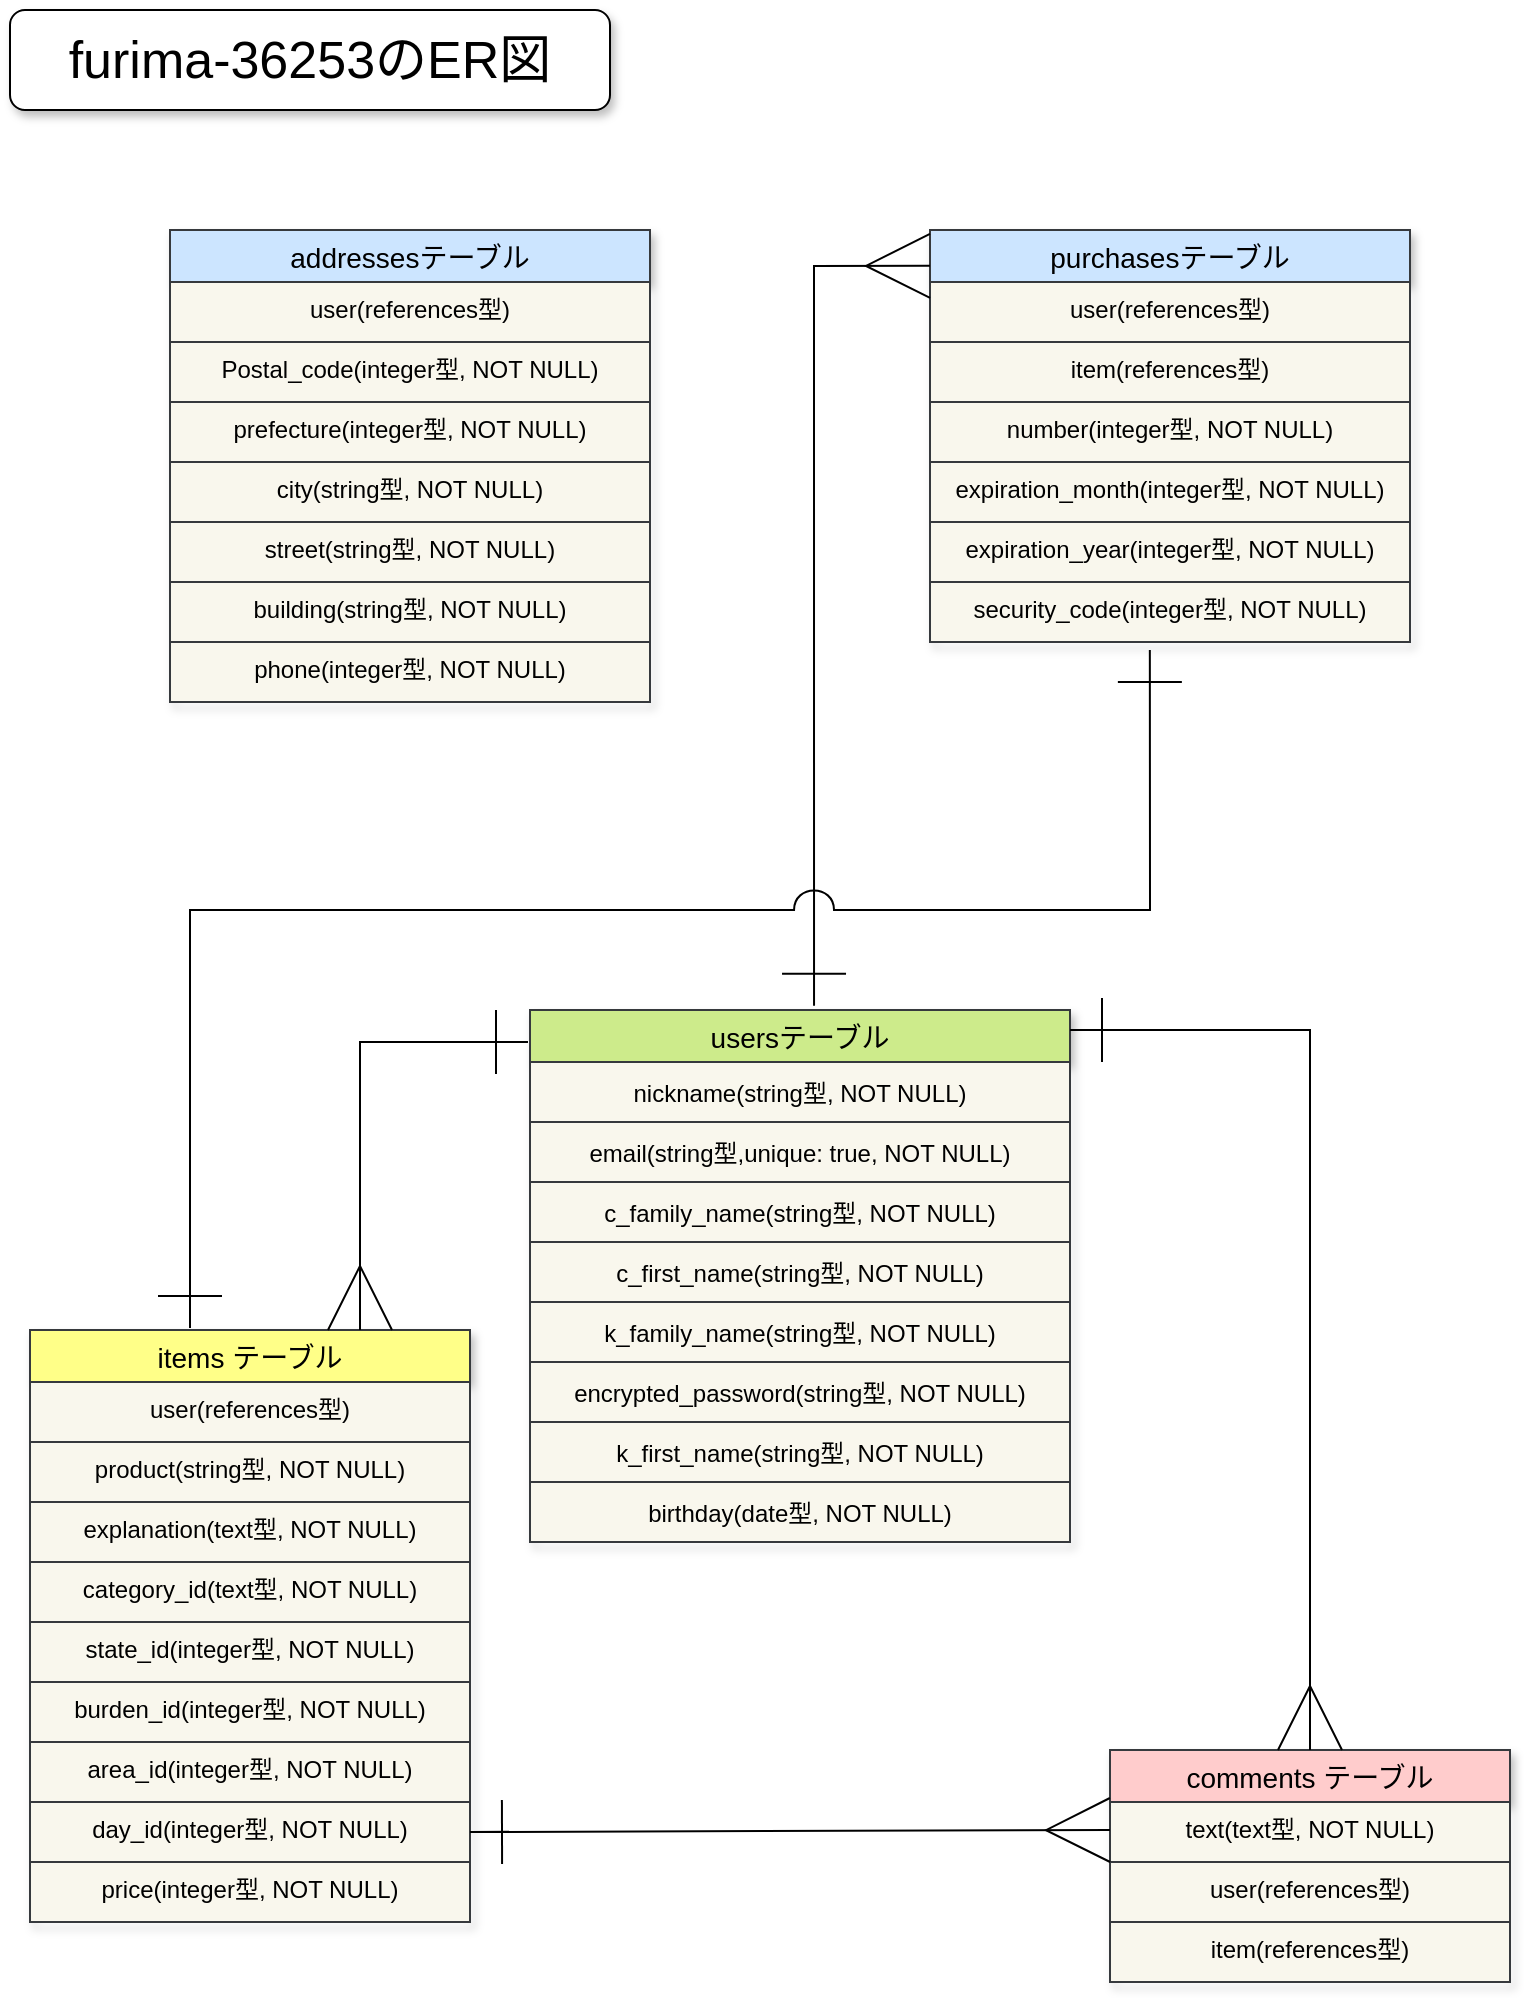 <mxfile>
    <diagram id="JIKCbEdN0vsEGjFYZvYh" name="ページ1">
        <mxGraphModel dx="607" dy="493" grid="1" gridSize="10" guides="1" tooltips="1" connect="1" arrows="1" fold="1" page="1" pageScale="1" pageWidth="827" pageHeight="1169" math="0" shadow="0">
            <root>
                <mxCell id="0"/>
                <mxCell id="1" parent="0"/>
                <mxCell id="2" value="usersテーブル" style="swimlane;fontStyle=0;childLayout=stackLayout;horizontal=1;startSize=26;horizontalStack=0;resizeParent=1;resizeParentMax=0;resizeLast=0;collapsible=1;marginBottom=0;align=center;fontSize=14;verticalAlign=middle;direction=east;fillColor=#cdeb8b;strokeColor=#36393d;shadow=1;" parent="1" vertex="1">
                    <mxGeometry x="270" y="550" width="270" height="266" as="geometry">
                        <mxRectangle x="310" y="560" width="120" height="26" as="alternateBounds"/>
                    </mxGeometry>
                </mxCell>
                <mxCell id="3" value="nickname(string型, NOT NULL)" style="text;strokeColor=#36393d;fillColor=#f9f7ed;spacingLeft=4;spacingRight=4;overflow=hidden;rotatable=0;points=[[0,0.5],[1,0.5]];portConstraint=eastwest;fontSize=12;verticalAlign=middle;align=center;" parent="2" vertex="1">
                    <mxGeometry y="26" width="270" height="30" as="geometry"/>
                </mxCell>
                <mxCell id="4" value="email(string型,unique: true, NOT NULL)" style="text;strokeColor=#36393d;fillColor=#f9f7ed;spacingLeft=4;spacingRight=4;overflow=hidden;rotatable=0;points=[[0,0.5],[1,0.5]];portConstraint=eastwest;fontSize=12;verticalAlign=middle;align=center;" parent="2" vertex="1">
                    <mxGeometry y="56" width="270" height="30" as="geometry"/>
                </mxCell>
                <mxCell id="25" value="c_family_name(string型, NOT NULL)" style="text;strokeColor=#36393d;fillColor=#f9f7ed;spacingLeft=4;spacingRight=4;overflow=hidden;rotatable=0;points=[[0,0.5],[1,0.5]];portConstraint=eastwest;fontSize=12;verticalAlign=middle;shadow=0;align=center;" parent="2" vertex="1">
                    <mxGeometry y="86" width="270" height="30" as="geometry"/>
                </mxCell>
                <mxCell id="24" value="c_first_name(string型, NOT NULL)" style="text;strokeColor=#36393d;fillColor=#f9f7ed;spacingLeft=4;spacingRight=4;overflow=hidden;rotatable=0;points=[[0,0.5],[1,0.5]];portConstraint=eastwest;fontSize=12;verticalAlign=middle;shadow=0;align=center;" parent="2" vertex="1">
                    <mxGeometry y="116" width="270" height="30" as="geometry"/>
                </mxCell>
                <mxCell id="32" value="k_family_name(string型, NOT NULL)" style="text;strokeColor=#36393d;fillColor=#f9f7ed;spacingLeft=4;spacingRight=4;overflow=hidden;rotatable=0;points=[[0,0.5],[1,0.5]];portConstraint=eastwest;fontSize=12;verticalAlign=middle;shadow=0;align=center;" parent="2" vertex="1">
                    <mxGeometry y="146" width="270" height="30" as="geometry"/>
                </mxCell>
                <mxCell id="23" value="encrypted_password(string型, NOT NULL)" style="text;strokeColor=#36393d;fillColor=#f9f7ed;spacingLeft=4;spacingRight=4;overflow=hidden;rotatable=0;points=[[0,0.5],[1,0.5]];portConstraint=eastwest;fontSize=12;verticalAlign=middle;shadow=0;align=center;" parent="2" vertex="1">
                    <mxGeometry y="176" width="270" height="30" as="geometry"/>
                </mxCell>
                <mxCell id="31" value="k_first_name(string型, NOT NULL)" style="text;strokeColor=#36393d;fillColor=#f9f7ed;spacingLeft=4;spacingRight=4;overflow=hidden;rotatable=0;points=[[0,0.5],[1,0.5]];portConstraint=eastwest;fontSize=12;verticalAlign=middle;shadow=0;align=center;" parent="2" vertex="1">
                    <mxGeometry y="206" width="270" height="30" as="geometry"/>
                </mxCell>
                <mxCell id="29" value="birthday(date型, NOT NULL)" style="text;strokeColor=#36393d;fillColor=#f9f7ed;spacingLeft=4;spacingRight=4;overflow=hidden;rotatable=0;points=[[0,0.5],[1,0.5]];portConstraint=eastwest;fontSize=12;verticalAlign=middle;shadow=0;align=center;" parent="2" vertex="1">
                    <mxGeometry y="236" width="270" height="30" as="geometry"/>
                </mxCell>
                <mxCell id="6" value="items テーブル" style="swimlane;fontStyle=0;childLayout=stackLayout;horizontal=1;startSize=26;horizontalStack=0;resizeParent=1;resizeParentMax=0;resizeLast=0;collapsible=1;marginBottom=0;align=center;fontSize=14;fillColor=#ffff88;strokeColor=#36393d;shadow=1;swimlaneLine=0;" parent="1" vertex="1">
                    <mxGeometry x="20" y="710" width="220" height="296" as="geometry"/>
                </mxCell>
                <mxCell id="76" value="user(references型)" style="text;strokeColor=#36393d;fillColor=#f9f7ed;spacingLeft=4;spacingRight=4;overflow=hidden;rotatable=0;points=[[0,0.5],[1,0.5]];portConstraint=eastwest;fontSize=12;align=center;" vertex="1" parent="6">
                    <mxGeometry y="26" width="220" height="30" as="geometry"/>
                </mxCell>
                <mxCell id="8" value="product(string型, NOT NULL)" style="text;strokeColor=#36393d;fillColor=#f9f7ed;spacingLeft=4;spacingRight=4;overflow=hidden;rotatable=0;points=[[0,0.5],[1,0.5]];portConstraint=eastwest;fontSize=12;align=center;" parent="6" vertex="1">
                    <mxGeometry y="56" width="220" height="30" as="geometry"/>
                </mxCell>
                <mxCell id="52" value="explanation(text型, NOT NULL)" style="text;strokeColor=#36393d;fillColor=#f9f7ed;spacingLeft=4;spacingRight=4;overflow=hidden;rotatable=0;points=[[0,0.5],[1,0.5]];portConstraint=eastwest;fontSize=12;align=center;" parent="6" vertex="1">
                    <mxGeometry y="86" width="220" height="30" as="geometry"/>
                </mxCell>
                <mxCell id="51" value="category_id(text型, NOT NULL)" style="text;strokeColor=#36393d;fillColor=#f9f7ed;spacingLeft=4;spacingRight=4;overflow=hidden;rotatable=0;points=[[0,0.5],[1,0.5]];portConstraint=eastwest;fontSize=12;align=center;" parent="6" vertex="1">
                    <mxGeometry y="116" width="220" height="30" as="geometry"/>
                </mxCell>
                <mxCell id="50" value="state_id(integer型, NOT NULL)" style="text;strokeColor=#36393d;fillColor=#f9f7ed;spacingLeft=4;spacingRight=4;overflow=hidden;rotatable=0;points=[[0,0.5],[1,0.5]];portConstraint=eastwest;fontSize=12;align=center;" parent="6" vertex="1">
                    <mxGeometry y="146" width="220" height="30" as="geometry"/>
                </mxCell>
                <mxCell id="49" value="burden_id(integer型, NOT NULL)" style="text;strokeColor=#36393d;fillColor=#f9f7ed;spacingLeft=4;spacingRight=4;overflow=hidden;rotatable=0;points=[[0,0.5],[1,0.5]];portConstraint=eastwest;fontSize=12;align=center;" parent="6" vertex="1">
                    <mxGeometry y="176" width="220" height="30" as="geometry"/>
                </mxCell>
                <mxCell id="48" value="area_id(integer型, NOT NULL)" style="text;strokeColor=#36393d;fillColor=#f9f7ed;spacingLeft=4;spacingRight=4;overflow=hidden;rotatable=0;points=[[0,0.5],[1,0.5]];portConstraint=eastwest;fontSize=12;align=center;" parent="6" vertex="1">
                    <mxGeometry y="206" width="220" height="30" as="geometry"/>
                </mxCell>
                <mxCell id="47" value="day_id(integer型, NOT NULL)" style="text;strokeColor=#36393d;fillColor=#f9f7ed;spacingLeft=4;spacingRight=4;overflow=hidden;rotatable=0;points=[[0,0.5],[1,0.5]];portConstraint=eastwest;fontSize=12;align=center;" parent="6" vertex="1">
                    <mxGeometry y="236" width="220" height="30" as="geometry"/>
                </mxCell>
                <mxCell id="46" value="price(integer型, NOT NULL)" style="text;strokeColor=#36393d;fillColor=#f9f7ed;spacingLeft=4;spacingRight=4;overflow=hidden;rotatable=0;points=[[0,0.5],[1,0.5]];portConstraint=eastwest;fontSize=12;align=center;" parent="6" vertex="1">
                    <mxGeometry y="266" width="220" height="30" as="geometry"/>
                </mxCell>
                <mxCell id="10" value="comments テーブル" style="swimlane;fontStyle=0;childLayout=stackLayout;horizontal=1;startSize=26;horizontalStack=0;resizeParent=1;resizeParentMax=0;resizeLast=0;collapsible=1;marginBottom=0;align=center;fontSize=14;fillColor=#ffcccc;strokeColor=#36393d;shadow=1;" parent="1" vertex="1">
                    <mxGeometry x="560" y="920" width="200" height="116" as="geometry"/>
                </mxCell>
                <mxCell id="11" value="text(text型, NOT NULL)" style="text;strokeColor=#36393d;fillColor=#f9f7ed;spacingLeft=4;spacingRight=4;overflow=hidden;rotatable=0;points=[[0,0.5],[1,0.5]];portConstraint=eastwest;fontSize=12;align=center;" parent="10" vertex="1">
                    <mxGeometry y="26" width="200" height="30" as="geometry"/>
                </mxCell>
                <mxCell id="12" value="user(references型)" style="text;strokeColor=#36393d;fillColor=#f9f7ed;spacingLeft=4;spacingRight=4;overflow=hidden;rotatable=0;points=[[0,0.5],[1,0.5]];portConstraint=eastwest;fontSize=12;align=center;" parent="10" vertex="1">
                    <mxGeometry y="56" width="200" height="30" as="geometry"/>
                </mxCell>
                <mxCell id="13" value="item(references型)" style="text;strokeColor=#36393d;fillColor=#f9f7ed;spacingLeft=4;spacingRight=4;overflow=hidden;rotatable=0;points=[[0,0.5],[1,0.5]];portConstraint=eastwest;fontSize=12;align=center;" parent="10" vertex="1">
                    <mxGeometry y="86" width="200" height="30" as="geometry"/>
                </mxCell>
                <mxCell id="14" value="addressesテーブル" style="swimlane;fontStyle=0;childLayout=stackLayout;horizontal=1;startSize=26;horizontalStack=0;resizeParent=1;resizeParentMax=0;resizeLast=0;collapsible=1;marginBottom=0;align=center;fontSize=14;fillColor=#cce5ff;strokeColor=#36393d;shadow=1;" parent="1" vertex="1">
                    <mxGeometry x="90" y="160" width="240" height="236" as="geometry"/>
                </mxCell>
                <mxCell id="92" value="user(references型)" style="text;spacingLeft=4;spacingRight=4;overflow=hidden;rotatable=0;points=[[0,0.5],[1,0.5]];portConstraint=eastwest;fontSize=12;align=center;fillColor=#f9f7ed;strokeColor=#36393d;" vertex="1" parent="14">
                    <mxGeometry y="26" width="240" height="30" as="geometry"/>
                </mxCell>
                <mxCell id="40" value="Postal_code(integer型, NOT NULL)" style="text;spacingLeft=4;spacingRight=4;overflow=hidden;rotatable=0;points=[[0,0.5],[1,0.5]];portConstraint=eastwest;fontSize=12;align=center;fillColor=#f9f7ed;strokeColor=#36393d;" parent="14" vertex="1">
                    <mxGeometry y="56" width="240" height="30" as="geometry"/>
                </mxCell>
                <mxCell id="39" value="prefecture(integer型, NOT NULL)" style="text;spacingLeft=4;spacingRight=4;overflow=hidden;rotatable=0;points=[[0,0.5],[1,0.5]];portConstraint=eastwest;fontSize=12;align=center;fillColor=#f9f7ed;strokeColor=#36393d;" parent="14" vertex="1">
                    <mxGeometry y="86" width="240" height="30" as="geometry"/>
                </mxCell>
                <mxCell id="38" value="city(string型, NOT NULL)" style="text;spacingLeft=4;spacingRight=4;overflow=hidden;rotatable=0;points=[[0,0.5],[1,0.5]];portConstraint=eastwest;fontSize=12;align=center;fillColor=#f9f7ed;strokeColor=#36393d;" parent="14" vertex="1">
                    <mxGeometry y="116" width="240" height="30" as="geometry"/>
                </mxCell>
                <mxCell id="44" value="street(string型, NOT NULL)" style="text;spacingLeft=4;spacingRight=4;overflow=hidden;rotatable=0;points=[[0,0.5],[1,0.5]];portConstraint=eastwest;fontSize=12;align=center;fillColor=#f9f7ed;strokeColor=#36393d;" parent="14" vertex="1">
                    <mxGeometry y="146" width="240" height="30" as="geometry"/>
                </mxCell>
                <mxCell id="43" value="building(string型, NOT NULL)" style="text;spacingLeft=4;spacingRight=4;overflow=hidden;rotatable=0;points=[[0,0.5],[1,0.5]];portConstraint=eastwest;fontSize=12;align=center;fillColor=#f9f7ed;strokeColor=#36393d;" parent="14" vertex="1">
                    <mxGeometry y="176" width="240" height="30" as="geometry"/>
                </mxCell>
                <mxCell id="42" value="phone(integer型, NOT NULL)" style="text;spacingLeft=4;spacingRight=4;overflow=hidden;rotatable=0;points=[[0,0.5],[1,0.5]];portConstraint=eastwest;fontSize=12;align=center;fillColor=#f9f7ed;strokeColor=#36393d;" parent="14" vertex="1">
                    <mxGeometry y="206" width="240" height="30" as="geometry"/>
                </mxCell>
                <mxCell id="60" value="" style="endArrow=ERmany;html=1;rounded=0;fontSize=12;endFill=0;entryX=0.75;entryY=0;entryDx=0;entryDy=0;startArrow=ERone;startFill=0;endSize=30;startSize=30;" parent="1" target="6" edge="1">
                    <mxGeometry relative="1" as="geometry">
                        <mxPoint x="269" y="566" as="sourcePoint"/>
                        <mxPoint x="170" y="710" as="targetPoint"/>
                        <Array as="points">
                            <mxPoint x="185" y="566"/>
                        </Array>
                    </mxGeometry>
                </mxCell>
                <mxCell id="64" value="" style="endArrow=ERmany;html=1;rounded=0;fontSize=12;endFill=0;startArrow=ERone;startFill=0;exitX=1;exitY=0.5;exitDx=0;exitDy=0;endSize=30;targetPerimeterSpacing=0;startSize=30;" parent="1" source="47" edge="1">
                    <mxGeometry relative="1" as="geometry">
                        <mxPoint x="400" y="960" as="sourcePoint"/>
                        <mxPoint x="560" y="960" as="targetPoint"/>
                    </mxGeometry>
                </mxCell>
                <mxCell id="65" value="" style="resizable=0;html=1;align=right;verticalAlign=bottom;" parent="64" connectable="0" vertex="1">
                    <mxGeometry x="1" relative="1" as="geometry"/>
                </mxCell>
                <mxCell id="70" value="" style="endArrow=ERmany;html=1;rounded=0;fontSize=12;entryX=0.5;entryY=0;entryDx=0;entryDy=0;endFill=0;startArrow=ERone;startFill=0;endSize=30;startSize=30;" parent="1" target="10" edge="1">
                    <mxGeometry relative="1" as="geometry">
                        <mxPoint x="540" y="560" as="sourcePoint"/>
                        <mxPoint x="620" y="640" as="targetPoint"/>
                        <Array as="points">
                            <mxPoint x="660" y="560"/>
                        </Array>
                    </mxGeometry>
                </mxCell>
                <mxCell id="75" value="&lt;span&gt;furima-36253のER図&lt;/span&gt;" style="rounded=1;whiteSpace=wrap;html=1;shadow=1;fontSize=26;align=center;verticalAlign=middle;" parent="1" vertex="1">
                    <mxGeometry x="10" y="50" width="300" height="50" as="geometry"/>
                </mxCell>
                <mxCell id="77" value="purchasesテーブル" style="swimlane;fontStyle=0;childLayout=stackLayout;horizontal=1;startSize=26;horizontalStack=0;resizeParent=1;resizeParentMax=0;resizeLast=0;collapsible=1;marginBottom=0;align=center;fontSize=14;fillColor=#cce5ff;strokeColor=#36393d;shadow=1;" vertex="1" parent="1">
                    <mxGeometry x="470" y="160" width="240" height="206" as="geometry"/>
                </mxCell>
                <mxCell id="89" value="user(references型)" style="text;spacingLeft=4;spacingRight=4;overflow=hidden;rotatable=0;points=[[0,0.5],[1,0.5]];portConstraint=eastwest;fontSize=12;align=center;fillColor=#f9f7ed;strokeColor=#36393d;" vertex="1" parent="77">
                    <mxGeometry y="26" width="240" height="30" as="geometry"/>
                </mxCell>
                <mxCell id="97" value="item(references型)" style="text;spacingLeft=4;spacingRight=4;overflow=hidden;rotatable=0;points=[[0,0.5],[1,0.5]];portConstraint=eastwest;fontSize=12;align=center;fillColor=#f9f7ed;strokeColor=#36393d;" vertex="1" parent="77">
                    <mxGeometry y="56" width="240" height="30" as="geometry"/>
                </mxCell>
                <mxCell id="78" value="number(integer型, NOT NULL)" style="text;spacingLeft=4;spacingRight=4;overflow=hidden;rotatable=0;points=[[0,0.5],[1,0.5]];portConstraint=eastwest;fontSize=12;align=center;fillColor=#f9f7ed;strokeColor=#36393d;" vertex="1" parent="77">
                    <mxGeometry y="86" width="240" height="30" as="geometry"/>
                </mxCell>
                <mxCell id="79" value="expiration_month(integer型, NOT NULL)" style="text;spacingLeft=4;spacingRight=4;overflow=hidden;rotatable=0;points=[[0,0.5],[1,0.5]];portConstraint=eastwest;fontSize=12;align=center;fillColor=#f9f7ed;strokeColor=#36393d;" vertex="1" parent="77">
                    <mxGeometry y="116" width="240" height="30" as="geometry"/>
                </mxCell>
                <mxCell id="80" value="expiration_year(integer型, NOT NULL)" style="text;spacingLeft=4;spacingRight=4;overflow=hidden;rotatable=0;points=[[0,0.5],[1,0.5]];portConstraint=eastwest;fontSize=12;align=center;fillColor=#f9f7ed;strokeColor=#36393d;" vertex="1" parent="77">
                    <mxGeometry y="146" width="240" height="30" as="geometry"/>
                </mxCell>
                <mxCell id="81" value="security_code(integer型, NOT NULL)" style="text;spacingLeft=4;spacingRight=4;overflow=hidden;rotatable=0;points=[[0,0.5],[1,0.5]];portConstraint=eastwest;fontSize=12;align=center;fillColor=#f9f7ed;strokeColor=#36393d;" vertex="1" parent="77">
                    <mxGeometry y="176" width="240" height="30" as="geometry"/>
                </mxCell>
                <mxCell id="90" value="" style="endArrow=ERmany;html=1;rounded=0;exitX=0.526;exitY=-0.008;exitDx=0;exitDy=0;exitPerimeter=0;endFill=0;startArrow=ERone;startFill=0;endSize=30;startSize=30;entryX=0;entryY=0.087;entryDx=0;entryDy=0;entryPerimeter=0;" edge="1" parent="1" source="2" target="77">
                    <mxGeometry relative="1" as="geometry">
                        <mxPoint x="300" y="460" as="sourcePoint"/>
                        <mxPoint x="560" y="370" as="targetPoint"/>
                        <Array as="points">
                            <mxPoint x="412" y="178"/>
                        </Array>
                    </mxGeometry>
                </mxCell>
                <mxCell id="91" value="&lt;br&gt;" style="resizable=0;html=1;align=right;verticalAlign=bottom;" connectable="0" vertex="1" parent="90">
                    <mxGeometry x="1" relative="1" as="geometry"/>
                </mxCell>
                <mxCell id="93" value="" style="endArrow=ERone;html=1;rounded=0;startSize=30;endSize=30;entryX=0.458;entryY=1.133;entryDx=0;entryDy=0;entryPerimeter=0;startArrow=ERone;startFill=0;endFill=0;jumpStyle=arc;jumpSize=20;" edge="1" parent="1" target="81">
                    <mxGeometry relative="1" as="geometry">
                        <mxPoint x="100" y="709" as="sourcePoint"/>
                        <mxPoint x="350" y="750" as="targetPoint"/>
                        <Array as="points">
                            <mxPoint x="100" y="500"/>
                            <mxPoint x="580" y="500"/>
                            <mxPoint x="580" y="460"/>
                        </Array>
                    </mxGeometry>
                </mxCell>
                <mxCell id="94" value="&lt;br&gt;" style="resizable=0;html=1;align=right;verticalAlign=bottom;" connectable="0" vertex="1" parent="93">
                    <mxGeometry x="1" relative="1" as="geometry"/>
                </mxCell>
            </root>
        </mxGraphModel>
    </diagram>
</mxfile>